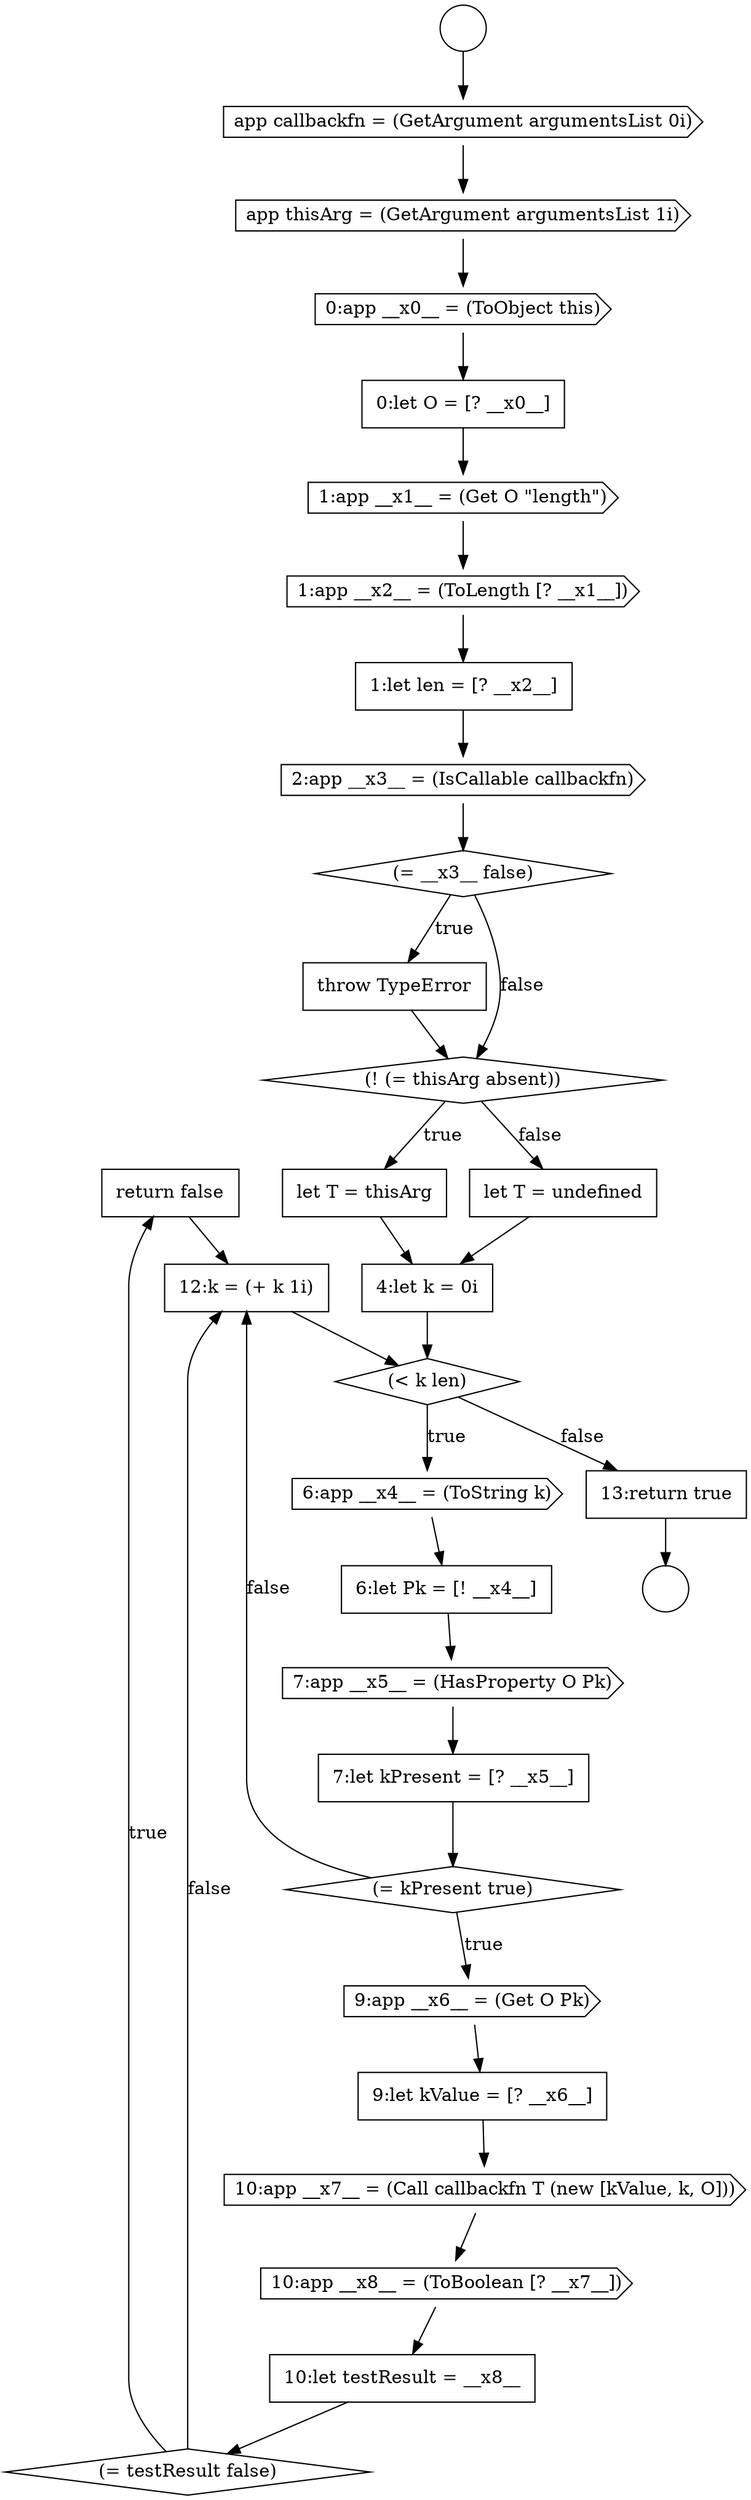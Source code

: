 digraph {
  node14612 [shape=none, margin=0, label=<<font color="black">
    <table border="0" cellborder="1" cellspacing="0" cellpadding="10">
      <tr><td align="left">return false</td></tr>
    </table>
  </font>> color="black" fillcolor="white" style=filled]
  node14584 [shape=circle label=" " color="black" fillcolor="white" style=filled]
  node14588 [shape=cds, label=<<font color="black">0:app __x0__ = (ToObject this)</font>> color="black" fillcolor="white" style=filled]
  node14605 [shape=diamond, label=<<font color="black">(= kPresent true)</font>> color="black" fillcolor="white" style=filled]
  node14601 [shape=cds, label=<<font color="black">6:app __x4__ = (ToString k)</font>> color="black" fillcolor="white" style=filled]
  node14590 [shape=cds, label=<<font color="black">1:app __x1__ = (Get O &quot;length&quot;)</font>> color="black" fillcolor="white" style=filled]
  node14593 [shape=cds, label=<<font color="black">2:app __x3__ = (IsCallable callbackfn)</font>> color="black" fillcolor="white" style=filled]
  node14595 [shape=none, margin=0, label=<<font color="black">
    <table border="0" cellborder="1" cellspacing="0" cellpadding="10">
      <tr><td align="left">throw TypeError</td></tr>
    </table>
  </font>> color="black" fillcolor="white" style=filled]
  node14607 [shape=none, margin=0, label=<<font color="black">
    <table border="0" cellborder="1" cellspacing="0" cellpadding="10">
      <tr><td align="left">9:let kValue = [? __x6__]</td></tr>
    </table>
  </font>> color="black" fillcolor="white" style=filled]
  node14586 [shape=cds, label=<<font color="black">app callbackfn = (GetArgument argumentsList 0i)</font>> color="black" fillcolor="white" style=filled]
  node14600 [shape=diamond, label=<<font color="black">(&lt; k len)</font>> color="black" fillcolor="white" style=filled]
  node14606 [shape=cds, label=<<font color="black">9:app __x6__ = (Get O Pk)</font>> color="black" fillcolor="white" style=filled]
  node14585 [shape=circle label=" " color="black" fillcolor="white" style=filled]
  node14602 [shape=none, margin=0, label=<<font color="black">
    <table border="0" cellborder="1" cellspacing="0" cellpadding="10">
      <tr><td align="left">6:let Pk = [! __x4__]</td></tr>
    </table>
  </font>> color="black" fillcolor="white" style=filled]
  node14591 [shape=cds, label=<<font color="black">1:app __x2__ = (ToLength [? __x1__])</font>> color="black" fillcolor="white" style=filled]
  node14611 [shape=diamond, label=<<font color="black">(= testResult false)</font>> color="black" fillcolor="white" style=filled]
  node14597 [shape=none, margin=0, label=<<font color="black">
    <table border="0" cellborder="1" cellspacing="0" cellpadding="10">
      <tr><td align="left">let T = thisArg</td></tr>
    </table>
  </font>> color="black" fillcolor="white" style=filled]
  node14613 [shape=none, margin=0, label=<<font color="black">
    <table border="0" cellborder="1" cellspacing="0" cellpadding="10">
      <tr><td align="left">12:k = (+ k 1i)</td></tr>
    </table>
  </font>> color="black" fillcolor="white" style=filled]
  node14598 [shape=none, margin=0, label=<<font color="black">
    <table border="0" cellborder="1" cellspacing="0" cellpadding="10">
      <tr><td align="left">let T = undefined</td></tr>
    </table>
  </font>> color="black" fillcolor="white" style=filled]
  node14608 [shape=cds, label=<<font color="black">10:app __x7__ = (Call callbackfn T (new [kValue, k, O]))</font>> color="black" fillcolor="white" style=filled]
  node14587 [shape=cds, label=<<font color="black">app thisArg = (GetArgument argumentsList 1i)</font>> color="black" fillcolor="white" style=filled]
  node14614 [shape=none, margin=0, label=<<font color="black">
    <table border="0" cellborder="1" cellspacing="0" cellpadding="10">
      <tr><td align="left">13:return true</td></tr>
    </table>
  </font>> color="black" fillcolor="white" style=filled]
  node14599 [shape=none, margin=0, label=<<font color="black">
    <table border="0" cellborder="1" cellspacing="0" cellpadding="10">
      <tr><td align="left">4:let k = 0i</td></tr>
    </table>
  </font>> color="black" fillcolor="white" style=filled]
  node14594 [shape=diamond, label=<<font color="black">(= __x3__ false)</font>> color="black" fillcolor="white" style=filled]
  node14609 [shape=cds, label=<<font color="black">10:app __x8__ = (ToBoolean [? __x7__])</font>> color="black" fillcolor="white" style=filled]
  node14604 [shape=none, margin=0, label=<<font color="black">
    <table border="0" cellborder="1" cellspacing="0" cellpadding="10">
      <tr><td align="left">7:let kPresent = [? __x5__]</td></tr>
    </table>
  </font>> color="black" fillcolor="white" style=filled]
  node14589 [shape=none, margin=0, label=<<font color="black">
    <table border="0" cellborder="1" cellspacing="0" cellpadding="10">
      <tr><td align="left">0:let O = [? __x0__]</td></tr>
    </table>
  </font>> color="black" fillcolor="white" style=filled]
  node14596 [shape=diamond, label=<<font color="black">(! (= thisArg absent))</font>> color="black" fillcolor="white" style=filled]
  node14592 [shape=none, margin=0, label=<<font color="black">
    <table border="0" cellborder="1" cellspacing="0" cellpadding="10">
      <tr><td align="left">1:let len = [? __x2__]</td></tr>
    </table>
  </font>> color="black" fillcolor="white" style=filled]
  node14610 [shape=none, margin=0, label=<<font color="black">
    <table border="0" cellborder="1" cellspacing="0" cellpadding="10">
      <tr><td align="left">10:let testResult = __x8__</td></tr>
    </table>
  </font>> color="black" fillcolor="white" style=filled]
  node14603 [shape=cds, label=<<font color="black">7:app __x5__ = (HasProperty O Pk)</font>> color="black" fillcolor="white" style=filled]
  node14601 -> node14602 [ color="black"]
  node14609 -> node14610 [ color="black"]
  node14605 -> node14606 [label=<<font color="black">true</font>> color="black"]
  node14605 -> node14613 [label=<<font color="black">false</font>> color="black"]
  node14593 -> node14594 [ color="black"]
  node14606 -> node14607 [ color="black"]
  node14598 -> node14599 [ color="black"]
  node14614 -> node14585 [ color="black"]
  node14595 -> node14596 [ color="black"]
  node14608 -> node14609 [ color="black"]
  node14599 -> node14600 [ color="black"]
  node14589 -> node14590 [ color="black"]
  node14607 -> node14608 [ color="black"]
  node14600 -> node14601 [label=<<font color="black">true</font>> color="black"]
  node14600 -> node14614 [label=<<font color="black">false</font>> color="black"]
  node14603 -> node14604 [ color="black"]
  node14586 -> node14587 [ color="black"]
  node14604 -> node14605 [ color="black"]
  node14587 -> node14588 [ color="black"]
  node14602 -> node14603 [ color="black"]
  node14590 -> node14591 [ color="black"]
  node14584 -> node14586 [ color="black"]
  node14613 -> node14600 [ color="black"]
  node14597 -> node14599 [ color="black"]
  node14592 -> node14593 [ color="black"]
  node14596 -> node14597 [label=<<font color="black">true</font>> color="black"]
  node14596 -> node14598 [label=<<font color="black">false</font>> color="black"]
  node14611 -> node14612 [label=<<font color="black">true</font>> color="black"]
  node14611 -> node14613 [label=<<font color="black">false</font>> color="black"]
  node14591 -> node14592 [ color="black"]
  node14588 -> node14589 [ color="black"]
  node14612 -> node14613 [ color="black"]
  node14610 -> node14611 [ color="black"]
  node14594 -> node14595 [label=<<font color="black">true</font>> color="black"]
  node14594 -> node14596 [label=<<font color="black">false</font>> color="black"]
}
